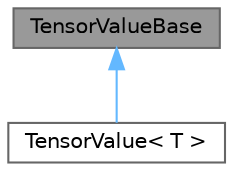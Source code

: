 digraph "TensorValueBase"
{
 // LATEX_PDF_SIZE
  bgcolor="transparent";
  edge [fontname=Helvetica,fontsize=10,labelfontname=Helvetica,labelfontsize=10];
  node [fontname=Helvetica,fontsize=10,shape=box,height=0.2,width=0.4];
  Node1 [id="Node000001",label="TensorValueBase",height=0.2,width=0.4,color="gray40", fillcolor="grey60", style="filled", fontcolor="black",tooltip="The base class to allow us to set up a polymorphic container of BatchTensors. The concrete definition..."];
  Node1 -> Node2 [id="edge1_Node000001_Node000002",dir="back",color="steelblue1",style="solid",tooltip=" "];
  Node2 [id="Node000002",label="TensorValue\< T \>",height=0.2,width=0.4,color="gray40", fillcolor="white", style="filled",URL="$classneml2_1_1TensorValue.html",tooltip="Concrete definition of tensor value."];
}
